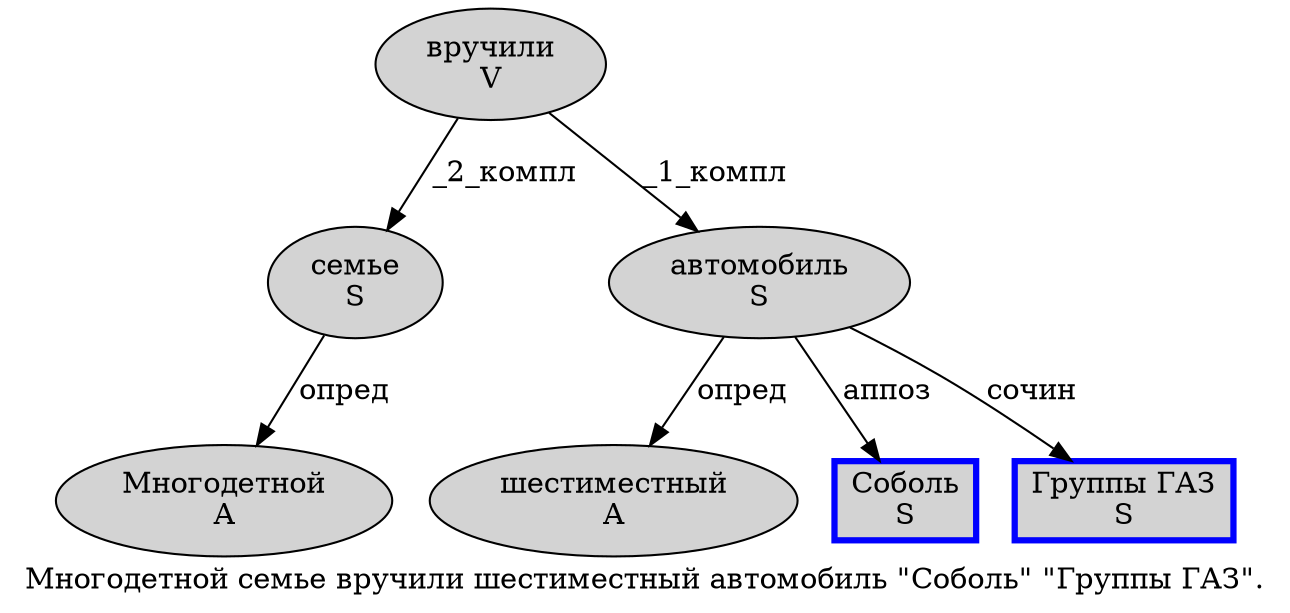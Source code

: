 digraph SENTENCE_746 {
	graph [label="Многодетной семье вручили шестиместный автомобиль \"Соболь\" \"Группы ГАЗ\"."]
	node [style=filled]
		0 [label="Многодетной
A" color="" fillcolor=lightgray penwidth=1 shape=ellipse]
		1 [label="семье
S" color="" fillcolor=lightgray penwidth=1 shape=ellipse]
		2 [label="вручили
V" color="" fillcolor=lightgray penwidth=1 shape=ellipse]
		3 [label="шестиместный
A" color="" fillcolor=lightgray penwidth=1 shape=ellipse]
		4 [label="автомобиль
S" color="" fillcolor=lightgray penwidth=1 shape=ellipse]
		6 [label="Соболь
S" color=blue fillcolor=lightgray penwidth=3 shape=box]
		9 [label="Группы ГАЗ
S" color=blue fillcolor=lightgray penwidth=3 shape=box]
			2 -> 1 [label="_2_компл"]
			2 -> 4 [label="_1_компл"]
			1 -> 0 [label="опред"]
			4 -> 3 [label="опред"]
			4 -> 6 [label="аппоз"]
			4 -> 9 [label="сочин"]
}